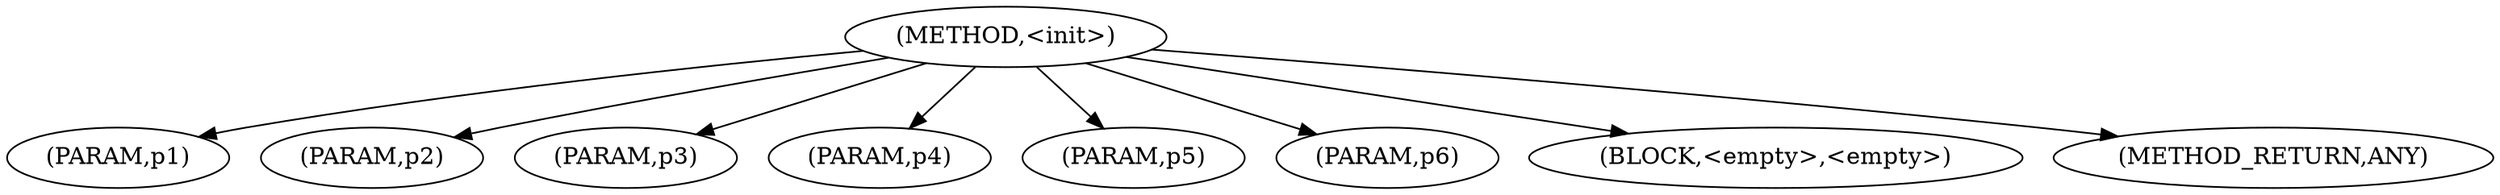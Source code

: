 digraph "&lt;init&gt;" {  
"477" [label = <(METHOD,&lt;init&gt;)> ]
"478" [label = <(PARAM,p1)> ]
"479" [label = <(PARAM,p2)> ]
"480" [label = <(PARAM,p3)> ]
"481" [label = <(PARAM,p4)> ]
"482" [label = <(PARAM,p5)> ]
"483" [label = <(PARAM,p6)> ]
"484" [label = <(BLOCK,&lt;empty&gt;,&lt;empty&gt;)> ]
"485" [label = <(METHOD_RETURN,ANY)> ]
  "477" -> "478" 
  "477" -> "484" 
  "477" -> "479" 
  "477" -> "485" 
  "477" -> "480" 
  "477" -> "481" 
  "477" -> "482" 
  "477" -> "483" 
}
